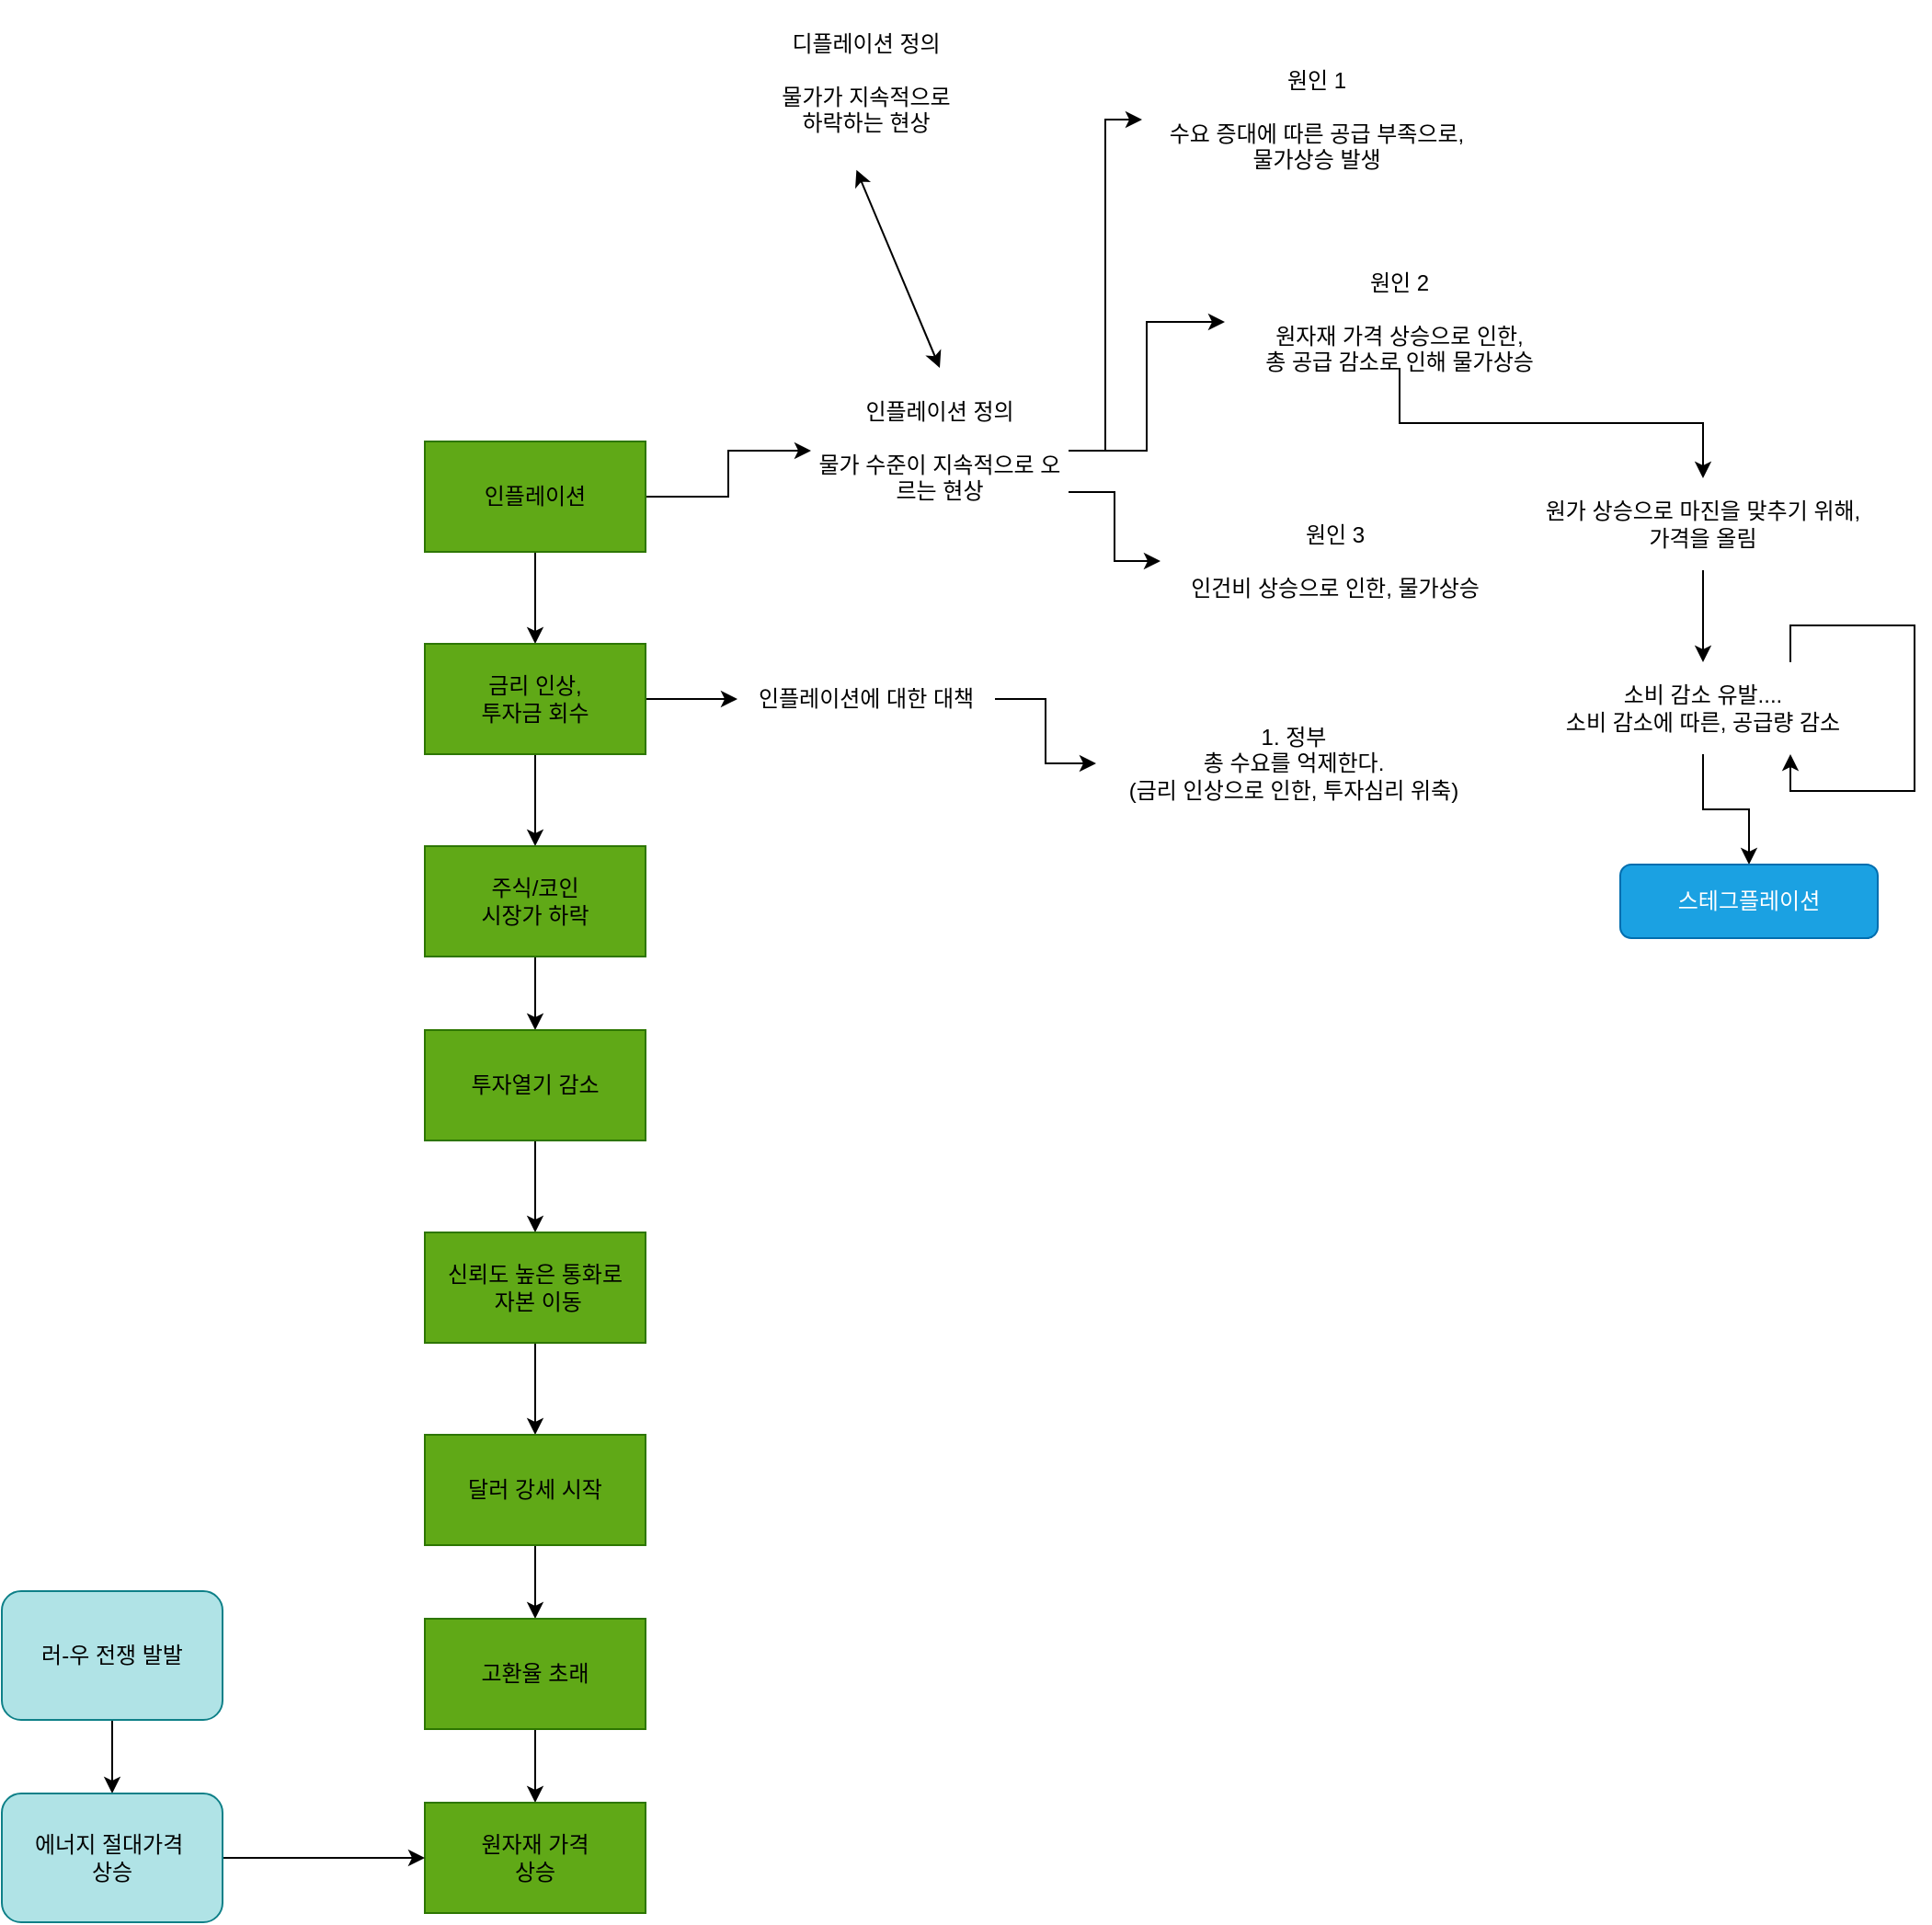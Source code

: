 <mxfile version="20.8.11" type="github">
  <diagram name="페이지-1" id="IkwNOU0qhHBYfhDU2j00">
    <mxGraphModel dx="1337" dy="1817" grid="1" gridSize="10" guides="1" tooltips="1" connect="1" arrows="1" fold="1" page="1" pageScale="1" pageWidth="827" pageHeight="1169" math="0" shadow="0">
      <root>
        <mxCell id="0" />
        <mxCell id="1" parent="0" />
        <mxCell id="XuKQJyZq4Ey39g04maqI-3" style="edgeStyle=orthogonalEdgeStyle;rounded=0;orthogonalLoop=1;jettySize=auto;html=1;exitX=0.5;exitY=1;exitDx=0;exitDy=0;entryX=0.5;entryY=0;entryDx=0;entryDy=0;" parent="1" source="XuKQJyZq4Ey39g04maqI-1" target="XuKQJyZq4Ey39g04maqI-2" edge="1">
          <mxGeometry relative="1" as="geometry" />
        </mxCell>
        <mxCell id="pzIQD8lgiILrA49vQQQF-3" style="edgeStyle=orthogonalEdgeStyle;rounded=0;orthogonalLoop=1;jettySize=auto;html=1;exitX=1;exitY=0.5;exitDx=0;exitDy=0;entryX=0;entryY=0.5;entryDx=0;entryDy=0;" edge="1" parent="1" source="XuKQJyZq4Ey39g04maqI-1" target="pzIQD8lgiILrA49vQQQF-2">
          <mxGeometry relative="1" as="geometry" />
        </mxCell>
        <mxCell id="XuKQJyZq4Ey39g04maqI-1" value="&lt;font color=&quot;#000000&quot;&gt;인플레이션&lt;/font&gt;" style="rounded=0;whiteSpace=wrap;html=1;fillColor=#60a917;fontColor=#ffffff;strokeColor=#2D7600;" parent="1" vertex="1">
          <mxGeometry x="130" y="60" width="120" height="60" as="geometry" />
        </mxCell>
        <mxCell id="XuKQJyZq4Ey39g04maqI-5" style="edgeStyle=orthogonalEdgeStyle;rounded=0;orthogonalLoop=1;jettySize=auto;html=1;exitX=0.5;exitY=1;exitDx=0;exitDy=0;entryX=0.5;entryY=0;entryDx=0;entryDy=0;" parent="1" source="XuKQJyZq4Ey39g04maqI-2" target="XuKQJyZq4Ey39g04maqI-4" edge="1">
          <mxGeometry relative="1" as="geometry" />
        </mxCell>
        <mxCell id="pzIQD8lgiILrA49vQQQF-26" style="edgeStyle=orthogonalEdgeStyle;rounded=0;orthogonalLoop=1;jettySize=auto;html=1;exitX=1;exitY=0.5;exitDx=0;exitDy=0;entryX=0;entryY=0.5;entryDx=0;entryDy=0;" edge="1" parent="1" source="XuKQJyZq4Ey39g04maqI-2" target="pzIQD8lgiILrA49vQQQF-21">
          <mxGeometry relative="1" as="geometry" />
        </mxCell>
        <mxCell id="XuKQJyZq4Ey39g04maqI-2" value="&lt;font color=&quot;#000000&quot;&gt;금리 인상,&lt;br&gt;투자금 회수&lt;br&gt;&lt;/font&gt;" style="rounded=0;whiteSpace=wrap;html=1;fillColor=#60a917;fontColor=#ffffff;strokeColor=#2D7600;" parent="1" vertex="1">
          <mxGeometry x="130" y="170" width="120" height="60" as="geometry" />
        </mxCell>
        <mxCell id="XuKQJyZq4Ey39g04maqI-7" style="edgeStyle=orthogonalEdgeStyle;rounded=0;orthogonalLoop=1;jettySize=auto;html=1;exitX=0.5;exitY=1;exitDx=0;exitDy=0;entryX=0.5;entryY=0;entryDx=0;entryDy=0;" parent="1" source="XuKQJyZq4Ey39g04maqI-4" target="XuKQJyZq4Ey39g04maqI-6" edge="1">
          <mxGeometry relative="1" as="geometry" />
        </mxCell>
        <mxCell id="XuKQJyZq4Ey39g04maqI-4" value="&lt;font color=&quot;#000000&quot;&gt;주식/코인 &lt;br&gt;시장가 하락&lt;/font&gt;" style="rounded=0;whiteSpace=wrap;html=1;fillColor=#60a917;fontColor=#ffffff;strokeColor=#2D7600;" parent="1" vertex="1">
          <mxGeometry x="130" y="280" width="120" height="60" as="geometry" />
        </mxCell>
        <mxCell id="XuKQJyZq4Ey39g04maqI-9" style="edgeStyle=orthogonalEdgeStyle;rounded=0;orthogonalLoop=1;jettySize=auto;html=1;exitX=0.5;exitY=1;exitDx=0;exitDy=0;entryX=0.5;entryY=0;entryDx=0;entryDy=0;" parent="1" source="XuKQJyZq4Ey39g04maqI-6" target="XuKQJyZq4Ey39g04maqI-8" edge="1">
          <mxGeometry relative="1" as="geometry" />
        </mxCell>
        <mxCell id="XuKQJyZq4Ey39g04maqI-6" value="&lt;font color=&quot;#000000&quot;&gt;투자열기 감소&lt;/font&gt;" style="rounded=0;whiteSpace=wrap;html=1;fillColor=#60a917;fontColor=#ffffff;strokeColor=#2D7600;" parent="1" vertex="1">
          <mxGeometry x="130" y="380" width="120" height="60" as="geometry" />
        </mxCell>
        <mxCell id="XuKQJyZq4Ey39g04maqI-11" style="edgeStyle=orthogonalEdgeStyle;rounded=0;orthogonalLoop=1;jettySize=auto;html=1;exitX=0.5;exitY=1;exitDx=0;exitDy=0;entryX=0.5;entryY=0;entryDx=0;entryDy=0;" parent="1" source="XuKQJyZq4Ey39g04maqI-8" target="XuKQJyZq4Ey39g04maqI-10" edge="1">
          <mxGeometry relative="1" as="geometry" />
        </mxCell>
        <mxCell id="XuKQJyZq4Ey39g04maqI-8" value="&lt;font color=&quot;#000000&quot;&gt;신뢰도 높은 통화로&lt;br&gt;&amp;nbsp;자본 이동&lt;/font&gt;" style="rounded=0;whiteSpace=wrap;html=1;fillColor=#60a917;fontColor=#ffffff;strokeColor=#2D7600;" parent="1" vertex="1">
          <mxGeometry x="130" y="490" width="120" height="60" as="geometry" />
        </mxCell>
        <mxCell id="XuKQJyZq4Ey39g04maqI-13" style="edgeStyle=orthogonalEdgeStyle;rounded=0;orthogonalLoop=1;jettySize=auto;html=1;exitX=0.5;exitY=1;exitDx=0;exitDy=0;entryX=0.5;entryY=0;entryDx=0;entryDy=0;" parent="1" source="XuKQJyZq4Ey39g04maqI-10" target="XuKQJyZq4Ey39g04maqI-12" edge="1">
          <mxGeometry relative="1" as="geometry" />
        </mxCell>
        <mxCell id="XuKQJyZq4Ey39g04maqI-10" value="&lt;font color=&quot;#000000&quot;&gt;달러 강세 시작&lt;/font&gt;" style="rounded=0;whiteSpace=wrap;html=1;fillColor=#60a917;fontColor=#ffffff;strokeColor=#2D7600;" parent="1" vertex="1">
          <mxGeometry x="130" y="600" width="120" height="60" as="geometry" />
        </mxCell>
        <mxCell id="XuKQJyZq4Ey39g04maqI-15" style="edgeStyle=orthogonalEdgeStyle;rounded=0;orthogonalLoop=1;jettySize=auto;html=1;exitX=0.5;exitY=1;exitDx=0;exitDy=0;entryX=0.5;entryY=0;entryDx=0;entryDy=0;" parent="1" source="XuKQJyZq4Ey39g04maqI-12" target="XuKQJyZq4Ey39g04maqI-14" edge="1">
          <mxGeometry relative="1" as="geometry" />
        </mxCell>
        <mxCell id="XuKQJyZq4Ey39g04maqI-12" value="&lt;font color=&quot;#000000&quot;&gt;고환율 초래&lt;/font&gt;" style="rounded=0;whiteSpace=wrap;html=1;fillColor=#60a917;fontColor=#ffffff;strokeColor=#2D7600;" parent="1" vertex="1">
          <mxGeometry x="130" y="700" width="120" height="60" as="geometry" />
        </mxCell>
        <mxCell id="XuKQJyZq4Ey39g04maqI-14" value="&lt;font color=&quot;#000000&quot;&gt;원자재 가격&lt;br&gt;상승&lt;br&gt;&lt;/font&gt;" style="rounded=0;whiteSpace=wrap;html=1;fillColor=#60a917;fontColor=#ffffff;strokeColor=#2D7600;" parent="1" vertex="1">
          <mxGeometry x="130" y="800" width="120" height="60" as="geometry" />
        </mxCell>
        <mxCell id="XuKQJyZq4Ey39g04maqI-19" style="edgeStyle=orthogonalEdgeStyle;rounded=0;orthogonalLoop=1;jettySize=auto;html=1;exitX=0.5;exitY=1;exitDx=0;exitDy=0;entryX=0.5;entryY=0;entryDx=0;entryDy=0;" parent="1" source="XuKQJyZq4Ey39g04maqI-16" target="XuKQJyZq4Ey39g04maqI-18" edge="1">
          <mxGeometry relative="1" as="geometry" />
        </mxCell>
        <mxCell id="XuKQJyZq4Ey39g04maqI-16" value="&lt;font color=&quot;#000000&quot;&gt;러-우 전쟁 발발&lt;/font&gt;" style="rounded=1;whiteSpace=wrap;html=1;fillColor=#b0e3e6;strokeColor=#0e8088;" parent="1" vertex="1">
          <mxGeometry x="-100" y="685" width="120" height="70" as="geometry" />
        </mxCell>
        <mxCell id="XuKQJyZq4Ey39g04maqI-20" style="edgeStyle=orthogonalEdgeStyle;rounded=0;orthogonalLoop=1;jettySize=auto;html=1;exitX=1;exitY=0.5;exitDx=0;exitDy=0;entryX=0;entryY=0.5;entryDx=0;entryDy=0;" parent="1" source="XuKQJyZq4Ey39g04maqI-18" target="XuKQJyZq4Ey39g04maqI-14" edge="1">
          <mxGeometry relative="1" as="geometry" />
        </mxCell>
        <mxCell id="XuKQJyZq4Ey39g04maqI-18" value="&lt;font color=&quot;#000000&quot;&gt;에너지 절대가격&amp;nbsp;&lt;br&gt;상승&lt;br&gt;&lt;/font&gt;" style="rounded=1;whiteSpace=wrap;html=1;fillColor=#b0e3e6;strokeColor=#0e8088;" parent="1" vertex="1">
          <mxGeometry x="-100" y="795" width="120" height="70" as="geometry" />
        </mxCell>
        <mxCell id="pzIQD8lgiILrA49vQQQF-8" style="edgeStyle=orthogonalEdgeStyle;rounded=0;orthogonalLoop=1;jettySize=auto;html=1;exitX=1;exitY=0.5;exitDx=0;exitDy=0;entryX=0;entryY=0.5;entryDx=0;entryDy=0;" edge="1" parent="1" source="pzIQD8lgiILrA49vQQQF-2" target="pzIQD8lgiILrA49vQQQF-7">
          <mxGeometry relative="1" as="geometry" />
        </mxCell>
        <mxCell id="pzIQD8lgiILrA49vQQQF-10" style="edgeStyle=orthogonalEdgeStyle;rounded=0;orthogonalLoop=1;jettySize=auto;html=1;exitX=1;exitY=0.5;exitDx=0;exitDy=0;entryX=0;entryY=0.5;entryDx=0;entryDy=0;" edge="1" parent="1" source="pzIQD8lgiILrA49vQQQF-2" target="pzIQD8lgiILrA49vQQQF-9">
          <mxGeometry relative="1" as="geometry" />
        </mxCell>
        <mxCell id="pzIQD8lgiILrA49vQQQF-20" style="edgeStyle=orthogonalEdgeStyle;rounded=0;orthogonalLoop=1;jettySize=auto;html=1;exitX=1;exitY=0.75;exitDx=0;exitDy=0;entryX=0;entryY=0.5;entryDx=0;entryDy=0;" edge="1" parent="1" source="pzIQD8lgiILrA49vQQQF-2" target="pzIQD8lgiILrA49vQQQF-18">
          <mxGeometry relative="1" as="geometry" />
        </mxCell>
        <mxCell id="pzIQD8lgiILrA49vQQQF-2" value="인플레이션 정의&lt;br&gt;&lt;br&gt;물가 수준이 지속적으로 오르는 현상" style="text;html=1;strokeColor=none;fillColor=none;align=center;verticalAlign=middle;whiteSpace=wrap;rounded=0;" vertex="1" parent="1">
          <mxGeometry x="340" y="20" width="140" height="90" as="geometry" />
        </mxCell>
        <mxCell id="pzIQD8lgiILrA49vQQQF-4" value="디플레이션 정의&lt;br&gt;&lt;br&gt;물가가 지속적으로 &lt;br&gt;하락하는 현상" style="text;html=1;strokeColor=none;fillColor=none;align=center;verticalAlign=middle;whiteSpace=wrap;rounded=0;" vertex="1" parent="1">
          <mxGeometry x="300" y="-180" width="140" height="90" as="geometry" />
        </mxCell>
        <mxCell id="pzIQD8lgiILrA49vQQQF-5" value="" style="endArrow=classic;startArrow=classic;html=1;rounded=0;entryX=0.462;entryY=1.026;entryDx=0;entryDy=0;entryPerimeter=0;exitX=0.5;exitY=0;exitDx=0;exitDy=0;" edge="1" parent="1" source="pzIQD8lgiILrA49vQQQF-2" target="pzIQD8lgiILrA49vQQQF-4">
          <mxGeometry width="50" height="50" relative="1" as="geometry">
            <mxPoint x="460" y="130" as="sourcePoint" />
            <mxPoint x="510" y="80" as="targetPoint" />
          </mxGeometry>
        </mxCell>
        <mxCell id="pzIQD8lgiILrA49vQQQF-7" value="원인 1&lt;br&gt;&lt;br&gt;수요 증대에 따른 공급 부족으로,&lt;br&gt;물가상승 발생" style="text;html=1;strokeColor=none;fillColor=none;align=center;verticalAlign=middle;whiteSpace=wrap;rounded=0;" vertex="1" parent="1">
          <mxGeometry x="520" y="-140" width="190" height="50" as="geometry" />
        </mxCell>
        <mxCell id="pzIQD8lgiILrA49vQQQF-12" style="edgeStyle=orthogonalEdgeStyle;rounded=0;orthogonalLoop=1;jettySize=auto;html=1;exitX=0.5;exitY=1;exitDx=0;exitDy=0;entryX=0.5;entryY=0;entryDx=0;entryDy=0;" edge="1" parent="1" source="pzIQD8lgiILrA49vQQQF-9" target="pzIQD8lgiILrA49vQQQF-11">
          <mxGeometry relative="1" as="geometry" />
        </mxCell>
        <mxCell id="pzIQD8lgiILrA49vQQQF-9" value="원인 2&lt;br&gt;&lt;br&gt;원자재 가격 상승으로 인한, &lt;br&gt;총 공급 감소로 인해 물가상승" style="text;html=1;strokeColor=none;fillColor=none;align=center;verticalAlign=middle;whiteSpace=wrap;rounded=0;" vertex="1" parent="1">
          <mxGeometry x="565" y="-30" width="190" height="50" as="geometry" />
        </mxCell>
        <mxCell id="pzIQD8lgiILrA49vQQQF-14" style="edgeStyle=orthogonalEdgeStyle;rounded=0;orthogonalLoop=1;jettySize=auto;html=1;exitX=0.5;exitY=1;exitDx=0;exitDy=0;entryX=0.5;entryY=0;entryDx=0;entryDy=0;" edge="1" parent="1" source="pzIQD8lgiILrA49vQQQF-11" target="pzIQD8lgiILrA49vQQQF-13">
          <mxGeometry relative="1" as="geometry" />
        </mxCell>
        <mxCell id="pzIQD8lgiILrA49vQQQF-11" value="원가 상승으로 마진을 맞추기 위해,&lt;br&gt;가격을 올림" style="text;html=1;strokeColor=none;fillColor=none;align=center;verticalAlign=middle;whiteSpace=wrap;rounded=0;" vertex="1" parent="1">
          <mxGeometry x="730" y="80" width="190" height="50" as="geometry" />
        </mxCell>
        <mxCell id="pzIQD8lgiILrA49vQQQF-17" style="edgeStyle=orthogonalEdgeStyle;rounded=0;orthogonalLoop=1;jettySize=auto;html=1;exitX=0.5;exitY=1;exitDx=0;exitDy=0;entryX=0.5;entryY=0;entryDx=0;entryDy=0;" edge="1" parent="1" source="pzIQD8lgiILrA49vQQQF-13" target="pzIQD8lgiILrA49vQQQF-16">
          <mxGeometry relative="1" as="geometry" />
        </mxCell>
        <mxCell id="pzIQD8lgiILrA49vQQQF-13" value="소비 감소 유발....&lt;br&gt;소비 감소에 따른, 공급량 감소" style="text;html=1;strokeColor=none;fillColor=none;align=center;verticalAlign=middle;whiteSpace=wrap;rounded=0;" vertex="1" parent="1">
          <mxGeometry x="730" y="180" width="190" height="50" as="geometry" />
        </mxCell>
        <mxCell id="pzIQD8lgiILrA49vQQQF-15" style="edgeStyle=orthogonalEdgeStyle;rounded=0;orthogonalLoop=1;jettySize=auto;html=1;exitX=0.75;exitY=0;exitDx=0;exitDy=0;entryX=0.75;entryY=1;entryDx=0;entryDy=0;" edge="1" parent="1" source="pzIQD8lgiILrA49vQQQF-13" target="pzIQD8lgiILrA49vQQQF-13">
          <mxGeometry relative="1" as="geometry" />
        </mxCell>
        <mxCell id="pzIQD8lgiILrA49vQQQF-16" value="스테그플레이션" style="rounded=1;whiteSpace=wrap;html=1;fillColor=#1ba1e2;fontColor=#ffffff;strokeColor=#006EAF;" vertex="1" parent="1">
          <mxGeometry x="780" y="290" width="140" height="40" as="geometry" />
        </mxCell>
        <mxCell id="pzIQD8lgiILrA49vQQQF-18" value="원인 3&lt;br&gt;&lt;br&gt;인건비 상승으로 인한, 물가상승" style="text;html=1;strokeColor=none;fillColor=none;align=center;verticalAlign=middle;whiteSpace=wrap;rounded=0;" vertex="1" parent="1">
          <mxGeometry x="530" y="100" width="190" height="50" as="geometry" />
        </mxCell>
        <mxCell id="pzIQD8lgiILrA49vQQQF-27" style="edgeStyle=orthogonalEdgeStyle;rounded=0;orthogonalLoop=1;jettySize=auto;html=1;exitX=1;exitY=0.5;exitDx=0;exitDy=0;entryX=0;entryY=0.5;entryDx=0;entryDy=0;" edge="1" parent="1" source="pzIQD8lgiILrA49vQQQF-21" target="pzIQD8lgiILrA49vQQQF-23">
          <mxGeometry relative="1" as="geometry" />
        </mxCell>
        <mxCell id="pzIQD8lgiILrA49vQQQF-21" value="인플레이션에 대한 대책" style="text;html=1;strokeColor=none;fillColor=none;align=center;verticalAlign=middle;whiteSpace=wrap;rounded=0;" vertex="1" parent="1">
          <mxGeometry x="300" y="175" width="140" height="50" as="geometry" />
        </mxCell>
        <mxCell id="pzIQD8lgiILrA49vQQQF-23" value="1. 정부&lt;br&gt;총 수요를 억제한다.&lt;br&gt;(금리 인상으로 인한, 투자심리 위축)" style="text;html=1;strokeColor=none;fillColor=none;align=center;verticalAlign=middle;whiteSpace=wrap;rounded=0;" vertex="1" parent="1">
          <mxGeometry x="495" y="210" width="215" height="50" as="geometry" />
        </mxCell>
      </root>
    </mxGraphModel>
  </diagram>
</mxfile>
